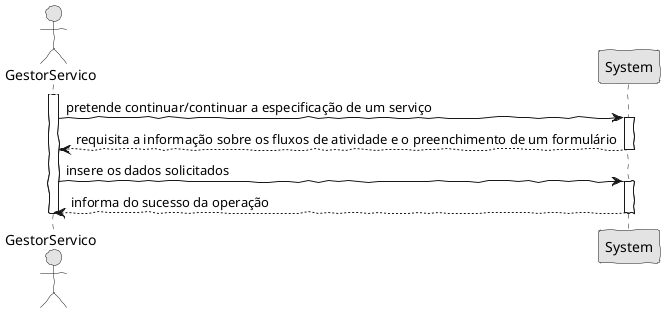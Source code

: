 @startuml
'http://plantuml.com/skinparam.html
skinparam handwritten true
skinparam monochrome true
skinparam packageStyle rect
skinparam defaultFontName FG Virgil
skinparam shadowing false

actor GestorServico as Actor
participant System as System
activate Actor
Actor -> System: pretende continuar/continuar a especificação de um serviço
activate System
System --> Actor: requisita a informação sobre os fluxos de atividade e o preenchimento de um formulário
deactivate System
Actor -> System: insere os dados solicitados
activate System
System --> Actor: informa do sucesso da operação
deactivate System
deactivate Actor

@enduml